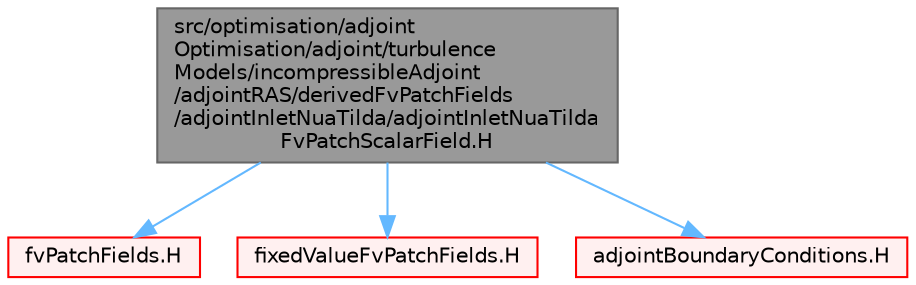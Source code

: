 digraph "src/optimisation/adjointOptimisation/adjoint/turbulenceModels/incompressibleAdjoint/adjointRAS/derivedFvPatchFields/adjointInletNuaTilda/adjointInletNuaTildaFvPatchScalarField.H"
{
 // LATEX_PDF_SIZE
  bgcolor="transparent";
  edge [fontname=Helvetica,fontsize=10,labelfontname=Helvetica,labelfontsize=10];
  node [fontname=Helvetica,fontsize=10,shape=box,height=0.2,width=0.4];
  Node1 [id="Node000001",label="src/optimisation/adjoint\lOptimisation/adjoint/turbulence\lModels/incompressibleAdjoint\l/adjointRAS/derivedFvPatchFields\l/adjointInletNuaTilda/adjointInletNuaTilda\lFvPatchScalarField.H",height=0.2,width=0.4,color="gray40", fillcolor="grey60", style="filled", fontcolor="black",tooltip=" "];
  Node1 -> Node2 [id="edge1_Node000001_Node000002",color="steelblue1",style="solid",tooltip=" "];
  Node2 [id="Node000002",label="fvPatchFields.H",height=0.2,width=0.4,color="red", fillcolor="#FFF0F0", style="filled",URL="$fvPatchFields_8H.html",tooltip=" "];
  Node1 -> Node266 [id="edge2_Node000001_Node000266",color="steelblue1",style="solid",tooltip=" "];
  Node266 [id="Node000266",label="fixedValueFvPatchFields.H",height=0.2,width=0.4,color="red", fillcolor="#FFF0F0", style="filled",URL="$fixedValueFvPatchFields_8H.html",tooltip=" "];
  Node1 -> Node268 [id="edge3_Node000001_Node000268",color="steelblue1",style="solid",tooltip=" "];
  Node268 [id="Node000268",label="adjointBoundaryConditions.H",height=0.2,width=0.4,color="red", fillcolor="#FFF0F0", style="filled",URL="$adjointBoundaryConditions_8H.html",tooltip=" "];
}
